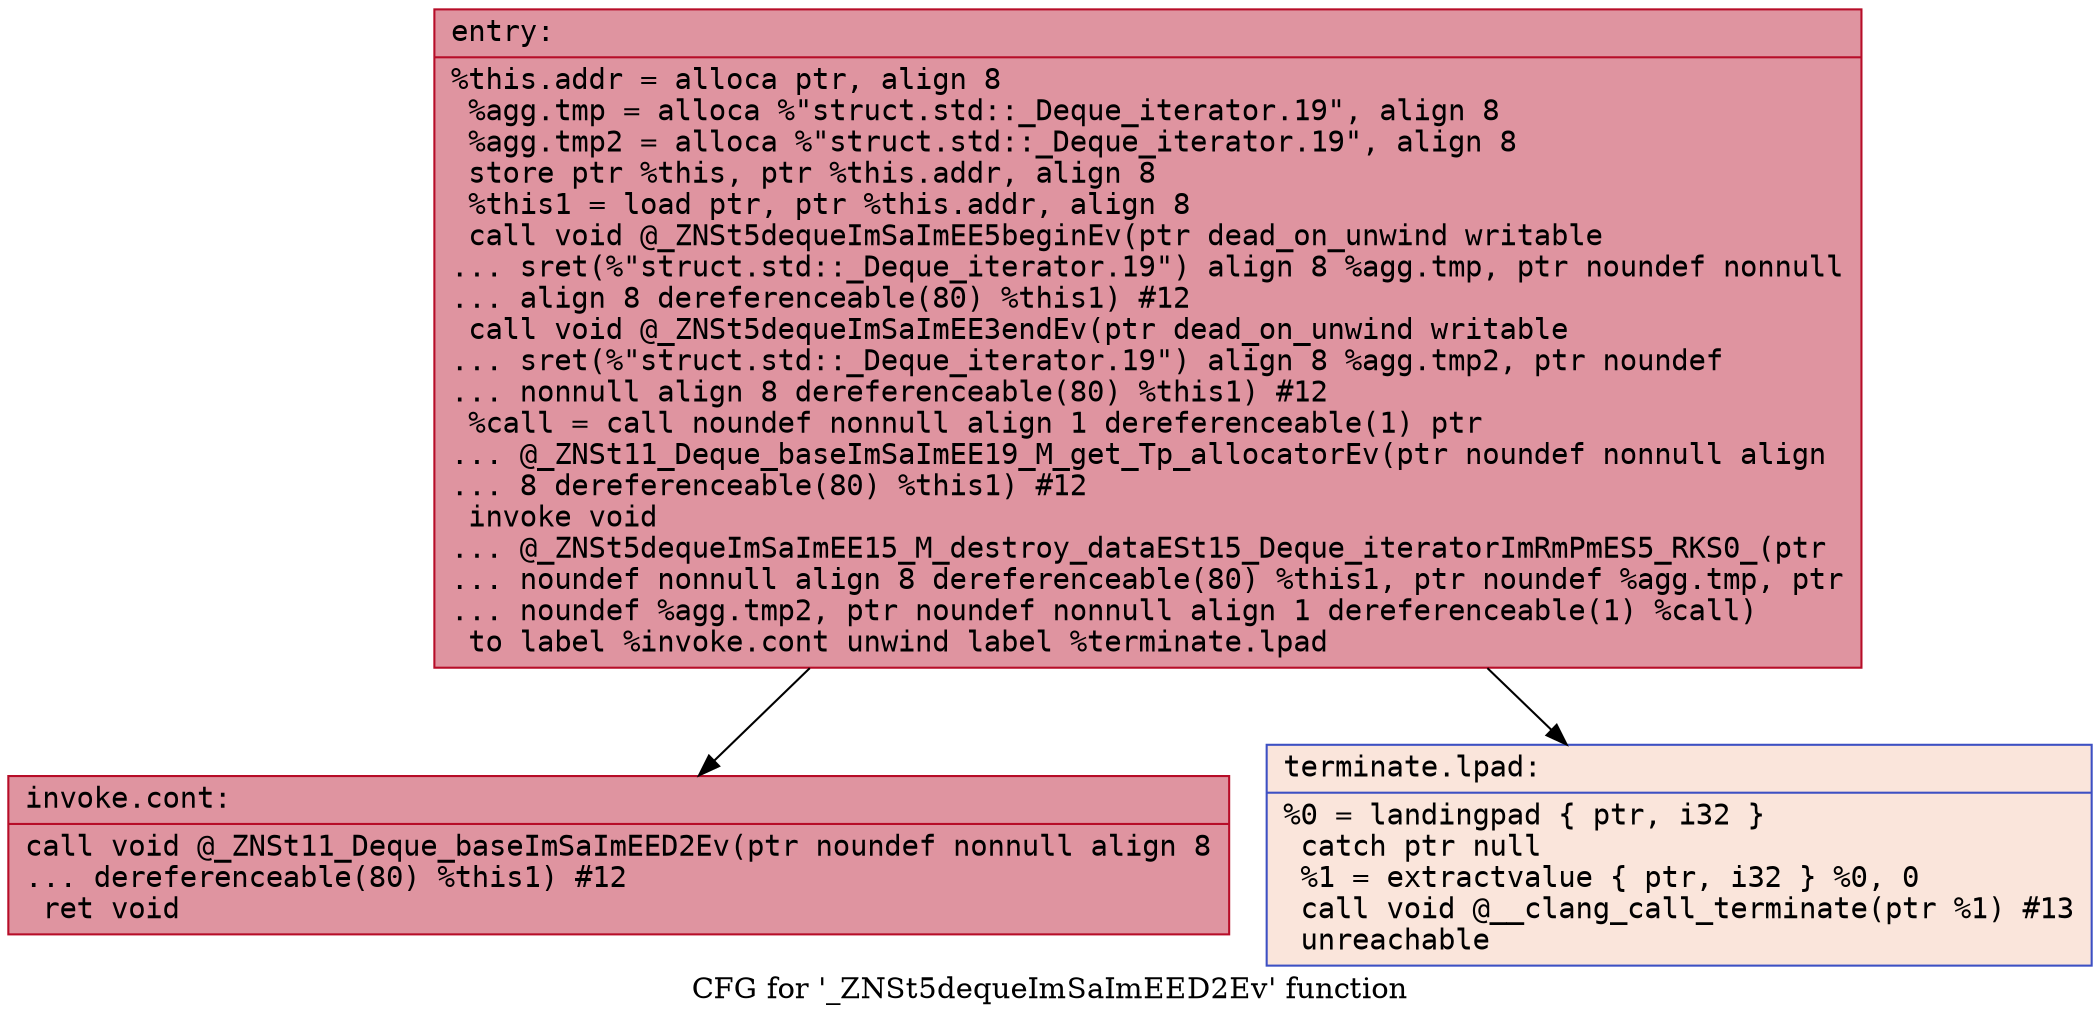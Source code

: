 digraph "CFG for '_ZNSt5dequeImSaImEED2Ev' function" {
	label="CFG for '_ZNSt5dequeImSaImEED2Ev' function";

	Node0x560dca0bb830 [shape=record,color="#b70d28ff", style=filled, fillcolor="#b70d2870" fontname="Courier",label="{entry:\l|  %this.addr = alloca ptr, align 8\l  %agg.tmp = alloca %\"struct.std::_Deque_iterator.19\", align 8\l  %agg.tmp2 = alloca %\"struct.std::_Deque_iterator.19\", align 8\l  store ptr %this, ptr %this.addr, align 8\l  %this1 = load ptr, ptr %this.addr, align 8\l  call void @_ZNSt5dequeImSaImEE5beginEv(ptr dead_on_unwind writable\l... sret(%\"struct.std::_Deque_iterator.19\") align 8 %agg.tmp, ptr noundef nonnull\l... align 8 dereferenceable(80) %this1) #12\l  call void @_ZNSt5dequeImSaImEE3endEv(ptr dead_on_unwind writable\l... sret(%\"struct.std::_Deque_iterator.19\") align 8 %agg.tmp2, ptr noundef\l... nonnull align 8 dereferenceable(80) %this1) #12\l  %call = call noundef nonnull align 1 dereferenceable(1) ptr\l... @_ZNSt11_Deque_baseImSaImEE19_M_get_Tp_allocatorEv(ptr noundef nonnull align\l... 8 dereferenceable(80) %this1) #12\l  invoke void\l... @_ZNSt5dequeImSaImEE15_M_destroy_dataESt15_Deque_iteratorImRmPmES5_RKS0_(ptr\l... noundef nonnull align 8 dereferenceable(80) %this1, ptr noundef %agg.tmp, ptr\l... noundef %agg.tmp2, ptr noundef nonnull align 1 dereferenceable(1) %call)\l          to label %invoke.cont unwind label %terminate.lpad\l}"];
	Node0x560dca0bb830 -> Node0x560dca0bbfb0[tooltip="entry -> invoke.cont\nProbability 100.00%" ];
	Node0x560dca0bb830 -> Node0x560dca0bc000[tooltip="entry -> terminate.lpad\nProbability 0.00%" ];
	Node0x560dca0bbfb0 [shape=record,color="#b70d28ff", style=filled, fillcolor="#b70d2870" fontname="Courier",label="{invoke.cont:\l|  call void @_ZNSt11_Deque_baseImSaImEED2Ev(ptr noundef nonnull align 8\l... dereferenceable(80) %this1) #12\l  ret void\l}"];
	Node0x560dca0bc000 [shape=record,color="#3d50c3ff", style=filled, fillcolor="#f4c5ad70" fontname="Courier",label="{terminate.lpad:\l|  %0 = landingpad \{ ptr, i32 \}\l          catch ptr null\l  %1 = extractvalue \{ ptr, i32 \} %0, 0\l  call void @__clang_call_terminate(ptr %1) #13\l  unreachable\l}"];
}
